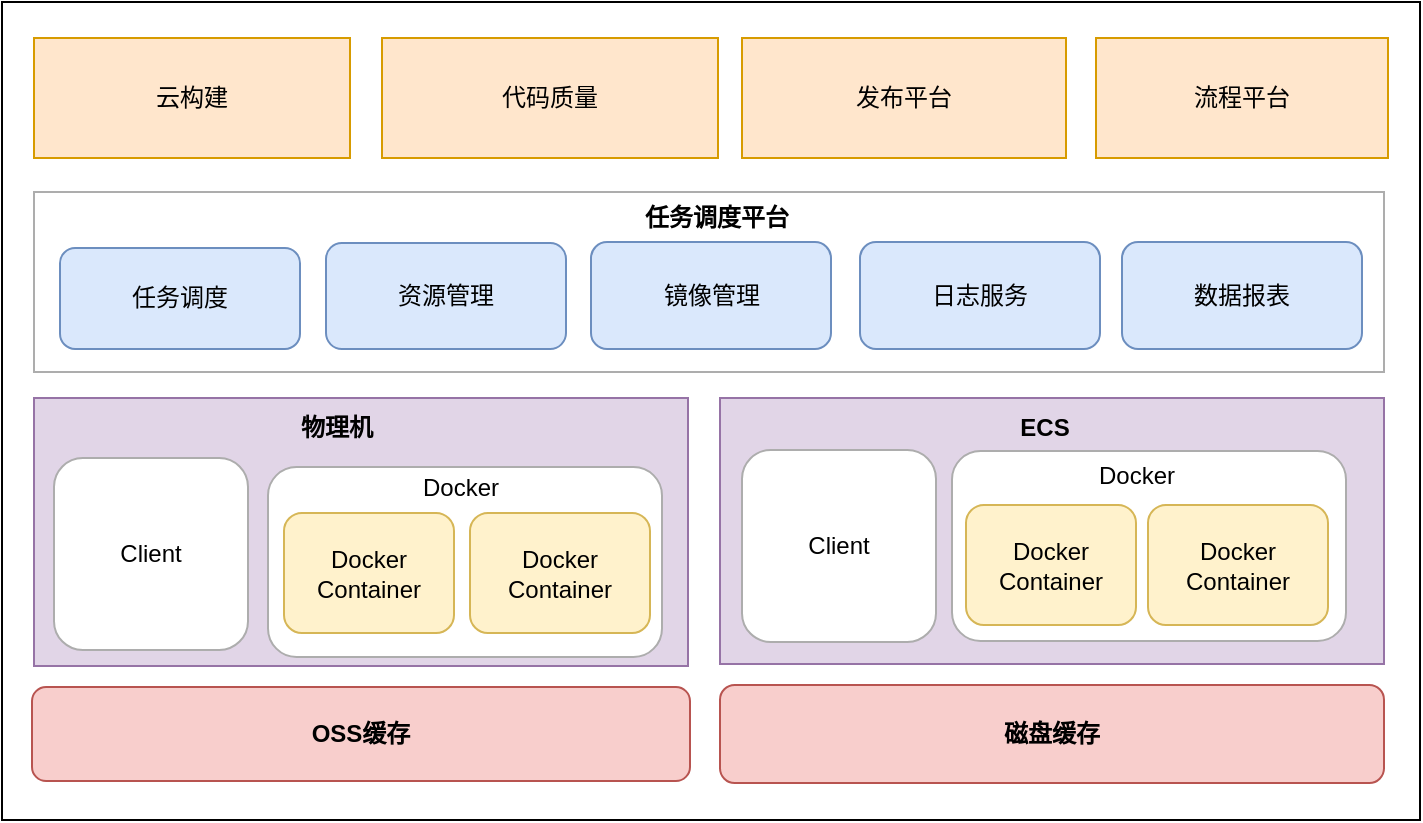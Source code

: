 <mxfile version="19.0.3" type="github">
  <diagram id="YWkxMR-Dc3exGyPixWWS" name="Page-1">
    <mxGraphModel dx="782" dy="436" grid="0" gridSize="10" guides="1" tooltips="1" connect="1" arrows="1" fold="1" page="1" pageScale="1" pageWidth="827" pageHeight="1169" math="0" shadow="0">
      <root>
        <mxCell id="0" />
        <mxCell id="1" parent="0" />
        <mxCell id="9RCCQi93ZA3q2UuPyNpW-1" value="" style="rounded=0;whiteSpace=wrap;html=1;" vertex="1" parent="1">
          <mxGeometry x="60" y="34" width="709" height="409" as="geometry" />
        </mxCell>
        <mxCell id="9RCCQi93ZA3q2UuPyNpW-2" value="云构建" style="rounded=0;whiteSpace=wrap;html=1;fillColor=#ffe6cc;strokeColor=#d79b00;" vertex="1" parent="1">
          <mxGeometry x="76" y="52" width="158" height="60" as="geometry" />
        </mxCell>
        <mxCell id="9RCCQi93ZA3q2UuPyNpW-3" value="发布平台" style="rounded=0;whiteSpace=wrap;html=1;fillColor=#ffe6cc;strokeColor=#d79b00;" vertex="1" parent="1">
          <mxGeometry x="430" y="52" width="162" height="60" as="geometry" />
        </mxCell>
        <mxCell id="9RCCQi93ZA3q2UuPyNpW-4" value="代码质量" style="rounded=0;whiteSpace=wrap;html=1;fillColor=#ffe6cc;strokeColor=#d79b00;" vertex="1" parent="1">
          <mxGeometry x="250" y="52" width="168" height="60" as="geometry" />
        </mxCell>
        <mxCell id="9RCCQi93ZA3q2UuPyNpW-5" value="流程平台" style="rounded=0;whiteSpace=wrap;html=1;fillColor=#ffe6cc;strokeColor=#d79b00;" vertex="1" parent="1">
          <mxGeometry x="607" y="52" width="146" height="60" as="geometry" />
        </mxCell>
        <mxCell id="9RCCQi93ZA3q2UuPyNpW-7" value="" style="rounded=0;whiteSpace=wrap;html=1;strokeColor=#ADADAD;" vertex="1" parent="1">
          <mxGeometry x="76" y="129" width="675" height="90" as="geometry" />
        </mxCell>
        <mxCell id="9RCCQi93ZA3q2UuPyNpW-8" value="任务调度" style="rounded=1;whiteSpace=wrap;html=1;fillColor=#dae8fc;strokeColor=#6c8ebf;" vertex="1" parent="1">
          <mxGeometry x="89" y="157" width="120" height="50.5" as="geometry" />
        </mxCell>
        <mxCell id="9RCCQi93ZA3q2UuPyNpW-9" value="资源管理" style="rounded=1;whiteSpace=wrap;html=1;fillColor=#dae8fc;strokeColor=#6c8ebf;" vertex="1" parent="1">
          <mxGeometry x="222" y="154.5" width="120" height="53" as="geometry" />
        </mxCell>
        <mxCell id="9RCCQi93ZA3q2UuPyNpW-10" value="镜像管理" style="rounded=1;whiteSpace=wrap;html=1;fillColor=#dae8fc;strokeColor=#6c8ebf;" vertex="1" parent="1">
          <mxGeometry x="354.5" y="154" width="120" height="53.5" as="geometry" />
        </mxCell>
        <mxCell id="9RCCQi93ZA3q2UuPyNpW-11" value="日志服务" style="rounded=1;whiteSpace=wrap;html=1;fillColor=#dae8fc;strokeColor=#6c8ebf;" vertex="1" parent="1">
          <mxGeometry x="489" y="154" width="120" height="53.5" as="geometry" />
        </mxCell>
        <mxCell id="9RCCQi93ZA3q2UuPyNpW-12" value="数据报表" style="rounded=1;whiteSpace=wrap;html=1;fillColor=#dae8fc;strokeColor=#6c8ebf;" vertex="1" parent="1">
          <mxGeometry x="620" y="154" width="120" height="53.5" as="geometry" />
        </mxCell>
        <mxCell id="9RCCQi93ZA3q2UuPyNpW-13" value="&lt;b&gt;任务调度平台&lt;/b&gt;" style="text;html=1;align=center;verticalAlign=middle;resizable=0;points=[];autosize=1;strokeColor=none;fillColor=none;" vertex="1" parent="1">
          <mxGeometry x="376" y="133" width="82" height="18" as="geometry" />
        </mxCell>
        <mxCell id="9RCCQi93ZA3q2UuPyNpW-14" value="" style="rounded=0;whiteSpace=wrap;html=1;strokeColor=#9673a6;fillColor=#e1d5e7;" vertex="1" parent="1">
          <mxGeometry x="76" y="232" width="327" height="134" as="geometry" />
        </mxCell>
        <mxCell id="9RCCQi93ZA3q2UuPyNpW-15" value="" style="rounded=0;whiteSpace=wrap;html=1;strokeColor=#9673a6;shadow=0;fillColor=#e1d5e7;" vertex="1" parent="1">
          <mxGeometry x="419" y="232" width="332" height="133" as="geometry" />
        </mxCell>
        <mxCell id="9RCCQi93ZA3q2UuPyNpW-18" value="Client" style="rounded=1;whiteSpace=wrap;html=1;shadow=0;strokeColor=#ADADAD;fillColor=#FFFFFF;" vertex="1" parent="1">
          <mxGeometry x="86" y="262" width="97" height="96" as="geometry" />
        </mxCell>
        <mxCell id="9RCCQi93ZA3q2UuPyNpW-19" value="" style="rounded=1;whiteSpace=wrap;html=1;shadow=0;strokeColor=#ADADAD;fillColor=#FFFFFF;" vertex="1" parent="1">
          <mxGeometry x="193" y="266.5" width="197" height="95" as="geometry" />
        </mxCell>
        <mxCell id="9RCCQi93ZA3q2UuPyNpW-20" value="Docker&lt;br&gt;Container" style="rounded=1;whiteSpace=wrap;html=1;shadow=0;strokeColor=#d6b656;fillColor=#fff2cc;" vertex="1" parent="1">
          <mxGeometry x="201" y="289.5" width="85" height="60" as="geometry" />
        </mxCell>
        <mxCell id="9RCCQi93ZA3q2UuPyNpW-21" value="&lt;span style=&quot;&quot;&gt;Docker&lt;/span&gt;&lt;br style=&quot;&quot;&gt;&lt;span style=&quot;&quot;&gt;Container&lt;/span&gt;" style="rounded=1;whiteSpace=wrap;html=1;shadow=0;strokeColor=#d6b656;fillColor=#fff2cc;" vertex="1" parent="1">
          <mxGeometry x="294" y="289.5" width="90" height="60" as="geometry" />
        </mxCell>
        <mxCell id="9RCCQi93ZA3q2UuPyNpW-22" value="Docker" style="text;html=1;align=center;verticalAlign=middle;resizable=0;points=[];autosize=1;strokeColor=none;fillColor=none;" vertex="1" parent="1">
          <mxGeometry x="265" y="267.5" width="48" height="18" as="geometry" />
        </mxCell>
        <mxCell id="9RCCQi93ZA3q2UuPyNpW-24" value="&lt;b&gt;物理机&lt;/b&gt;" style="text;html=1;align=center;verticalAlign=middle;resizable=0;points=[];autosize=1;strokeColor=none;fillColor=none;" vertex="1" parent="1">
          <mxGeometry x="204" y="238" width="46" height="18" as="geometry" />
        </mxCell>
        <mxCell id="9RCCQi93ZA3q2UuPyNpW-25" value="Client" style="rounded=1;whiteSpace=wrap;html=1;shadow=0;strokeColor=#ADADAD;fillColor=#FFFFFF;" vertex="1" parent="1">
          <mxGeometry x="430" y="258" width="97" height="96" as="geometry" />
        </mxCell>
        <mxCell id="9RCCQi93ZA3q2UuPyNpW-26" value="" style="rounded=1;whiteSpace=wrap;html=1;shadow=0;strokeColor=#ADADAD;fillColor=#FFFFFF;" vertex="1" parent="1">
          <mxGeometry x="535" y="258.5" width="197" height="95" as="geometry" />
        </mxCell>
        <mxCell id="9RCCQi93ZA3q2UuPyNpW-27" value="Docker&lt;br&gt;Container" style="rounded=1;whiteSpace=wrap;html=1;shadow=0;strokeColor=#d6b656;fillColor=#fff2cc;" vertex="1" parent="1">
          <mxGeometry x="542" y="285.5" width="85" height="60" as="geometry" />
        </mxCell>
        <mxCell id="9RCCQi93ZA3q2UuPyNpW-28" value="&lt;span style=&quot;&quot;&gt;Docker&lt;/span&gt;&lt;br style=&quot;&quot;&gt;&lt;span style=&quot;&quot;&gt;Container&lt;/span&gt;" style="rounded=1;whiteSpace=wrap;html=1;shadow=0;strokeColor=#d6b656;fillColor=#fff2cc;" vertex="1" parent="1">
          <mxGeometry x="633" y="285.5" width="90" height="60" as="geometry" />
        </mxCell>
        <mxCell id="9RCCQi93ZA3q2UuPyNpW-29" value="&lt;b&gt;ECS&lt;/b&gt;" style="text;html=1;align=center;verticalAlign=middle;resizable=0;points=[];autosize=1;strokeColor=none;fillColor=none;" vertex="1" parent="1">
          <mxGeometry x="563" y="238" width="35" height="18" as="geometry" />
        </mxCell>
        <mxCell id="9RCCQi93ZA3q2UuPyNpW-30" value="Docker" style="text;html=1;align=center;verticalAlign=middle;resizable=0;points=[];autosize=1;strokeColor=none;fillColor=none;" vertex="1" parent="1">
          <mxGeometry x="603" y="262" width="48" height="18" as="geometry" />
        </mxCell>
        <mxCell id="9RCCQi93ZA3q2UuPyNpW-31" value="&lt;b&gt;OSS缓存&lt;/b&gt;" style="rounded=1;whiteSpace=wrap;html=1;shadow=0;strokeColor=#b85450;fillColor=#f8cecc;" vertex="1" parent="1">
          <mxGeometry x="75" y="376.5" width="329" height="47" as="geometry" />
        </mxCell>
        <mxCell id="9RCCQi93ZA3q2UuPyNpW-32" value="&lt;span style=&quot;&quot;&gt;&lt;b&gt;磁盘缓存&lt;/b&gt;&lt;/span&gt;" style="rounded=1;whiteSpace=wrap;html=1;shadow=0;strokeColor=#b85450;fillColor=#f8cecc;" vertex="1" parent="1">
          <mxGeometry x="419" y="375.5" width="332" height="49" as="geometry" />
        </mxCell>
      </root>
    </mxGraphModel>
  </diagram>
</mxfile>
